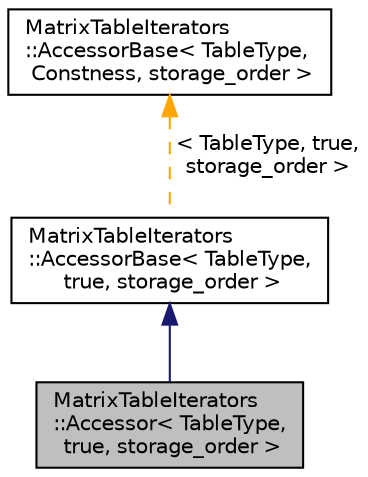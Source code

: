 digraph "MatrixTableIterators::Accessor&lt; TableType, true, storage_order &gt;"
{
 // LATEX_PDF_SIZE
  edge [fontname="Helvetica",fontsize="10",labelfontname="Helvetica",labelfontsize="10"];
  node [fontname="Helvetica",fontsize="10",shape=record];
  Node1 [label="MatrixTableIterators\l::Accessor\< TableType,\l true, storage_order \>",height=0.2,width=0.4,color="black", fillcolor="grey75", style="filled", fontcolor="black",tooltip="Accessor class offering read-only access to elements of a table. This is the same as the base class."];
  Node2 -> Node1 [dir="back",color="midnightblue",fontsize="10",style="solid",fontname="Helvetica"];
  Node2 [label="MatrixTableIterators\l::AccessorBase\< TableType,\l true, storage_order \>",height=0.2,width=0.4,color="black", fillcolor="white", style="filled",URL="$classMatrixTableIterators_1_1AccessorBase.html",tooltip=" "];
  Node3 -> Node2 [dir="back",color="orange",fontsize="10",style="dashed",label=" \< TableType, true,\l storage_order \>" ,fontname="Helvetica"];
  Node3 [label="MatrixTableIterators\l::AccessorBase\< TableType,\l Constness, storage_order \>",height=0.2,width=0.4,color="black", fillcolor="white", style="filled",URL="$classMatrixTableIterators_1_1AccessorBase.html",tooltip="Accessor base class for Table<2, T> and TransposeTable. This class is compatible with the requirement..."];
}

